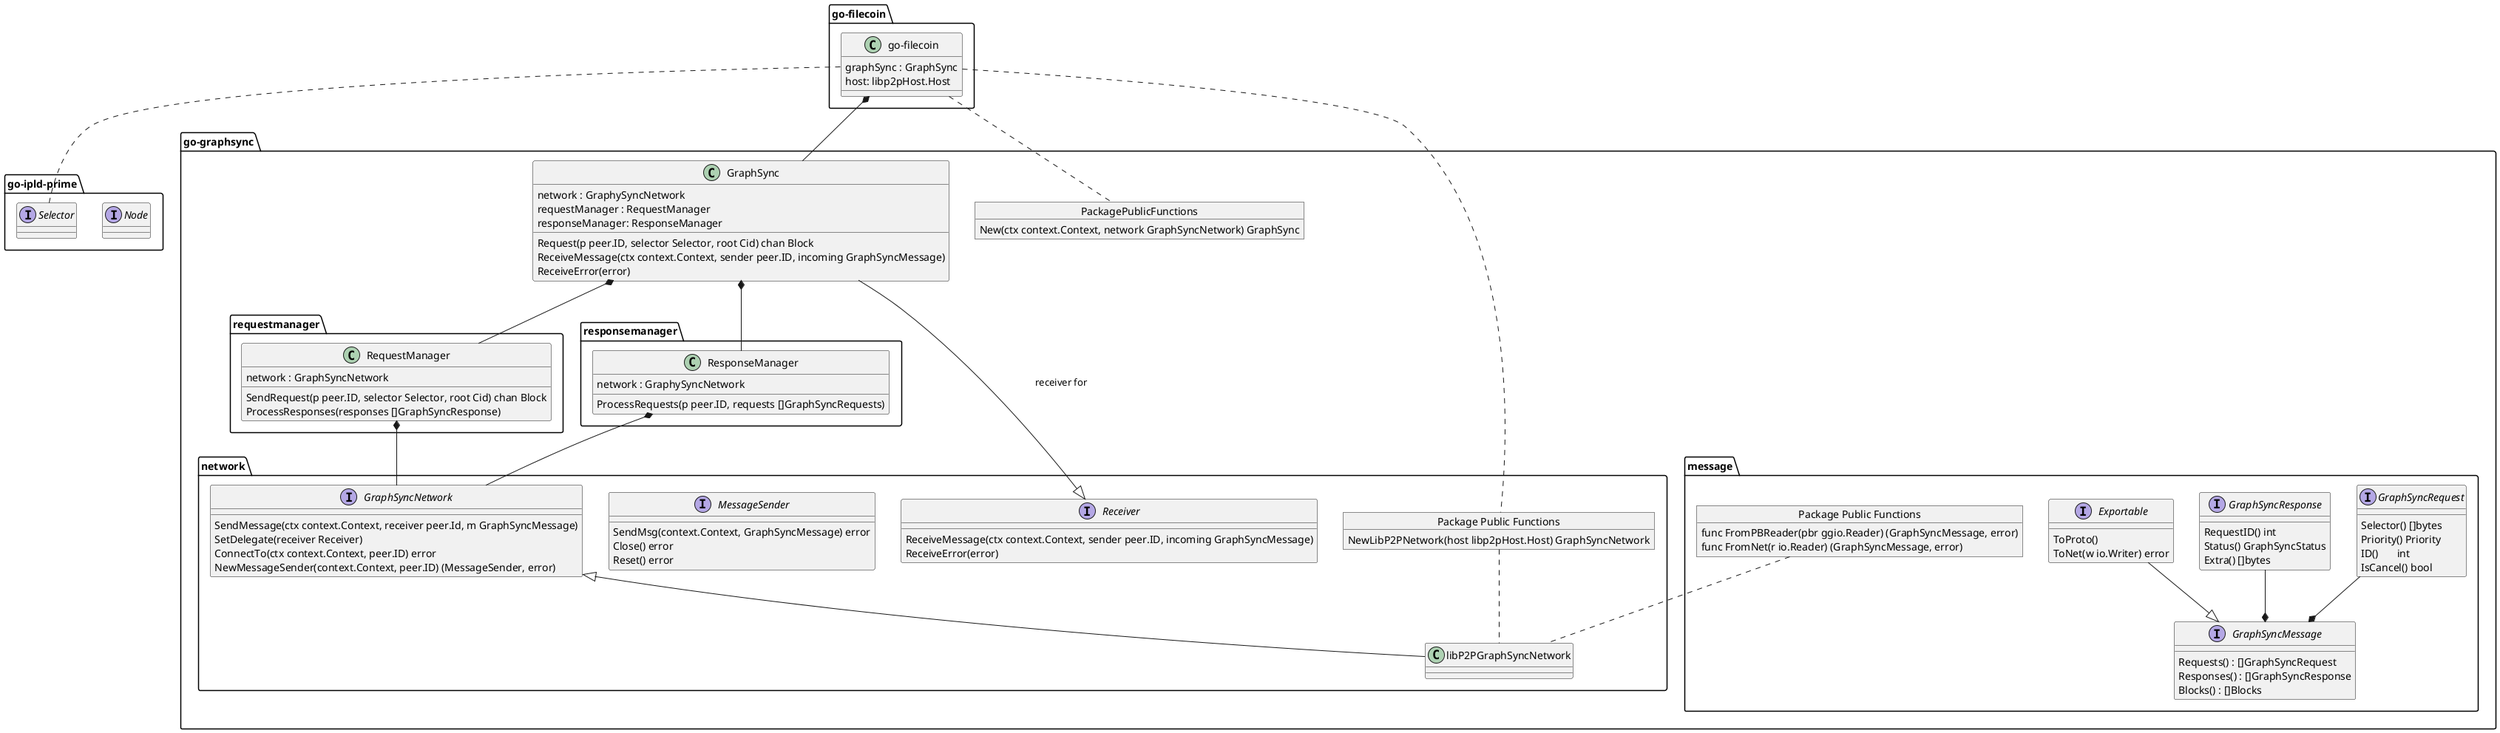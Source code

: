 @startuml "GraphSync"



package "go-ipld-prime" {
  interface Node {

  }
  interface Selector {
  }
  
}

package "go-graphsync" {
  
    class GraphSync {
      network : GraphySyncNetwork
      requestManager : RequestManager
      responseManager: ResponseManager
      Request(p peer.ID, selector Selector, root Cid) chan Block
      ReceiveMessage(ctx context.Context, sender peer.ID, incoming GraphSyncMessage)
      ReceiveError(error)
    }

  package network {
    
    interface Receiver {
      ReceiveMessage(ctx context.Context, sender peer.ID, incoming GraphSyncMessage)
      ReceiveError(error)
    }

    interface GraphSyncNetwork {
      SendMessage(ctx context.Context, receiver peer.Id, m GraphSyncMessage)
      SetDelegate(receiver Receiver)
      ConnectTo(ctx context.Context, peer.ID) error
      NewMessageSender(context.Context, peer.ID) (MessageSender, error)
    }
    
    interface MessageSender {
	    SendMsg(context.Context, GraphSyncMessage) error
	    Close() error
	    Reset() error
    }

    Receiver <|-- GraphSync : receiver for

    class libP2PGraphSyncNetwork {
    }

    GraphSyncNetwork <|-- libP2PGraphSyncNetwork
    
    object "Package Public Functions" as goGraphSyncNetworkPF {
      NewLibP2PNetwork(host libp2pHost.Host) GraphSyncNetwork
    }
    goGraphSyncNetworkPF .. libP2PGraphSyncNetwork 
  }

  package requestmanager {
  class RequestManager {
    network : GraphSyncNetwork

    SendRequest(p peer.ID, selector Selector, root Cid) chan Block
    ProcessResponses(responses []GraphSyncResponse)
  }
  RequestManager *-- GraphSyncNetwork
  GraphSync *-- RequestManager
  }

  package responsemanager {
  class ResponseManager {
    network : GraphySyncNetwork
    ProcessRequests(p peer.ID, requests []GraphSyncRequests)
  }
  ResponseManager *-- GraphSyncNetwork
  GraphSync *-- ResponseManager
  }
  package message {
    object "Package Public Functions" as goGraphSyncMessagePF {
      func FromPBReader(pbr ggio.Reader) (GraphSyncMessage, error)
      func FromNet(r io.Reader) (GraphSyncMessage, error)
    }
    goGraphSyncMessagePF .. libP2PGraphSyncNetwork

    interface GraphSyncRequest {
      Selector() []bytes
      Priority() Priority
      ID()       int
      IsCancel() bool
    }

    interface GraphSyncResponse {
      RequestID() int
      Status() GraphSyncStatus
      Extra() []bytes
    }

    interface GraphSyncMessage {
      Requests() : []GraphSyncRequest
      Responses() : []GraphSyncResponse
      Blocks() : []Blocks
    }

    interface Exportable {
      ToProto()
      ToNet(w io.Writer) error
	  }

    Exportable --|> GraphSyncMessage
    GraphSyncRequest --* GraphSyncMessage
    GraphSyncResponse --* GraphSyncMessage
    
  }

  object "PackagePublicFunctions" as goGraphsyncPf {
    New(ctx context.Context, network GraphSyncNetwork) GraphSync
  }

}

package "go-filecoin" {
  class "go-filecoin" {
    graphSync : GraphSync
    host: libp2pHost.Host
  }

  "go-filecoin" *-- GraphSync
  "go-filecoin" .. goGraphsyncPf
  "go-filecoin" .. goGraphSyncNetworkPF
  "go-filecoin" .. Selector

}

@enduml